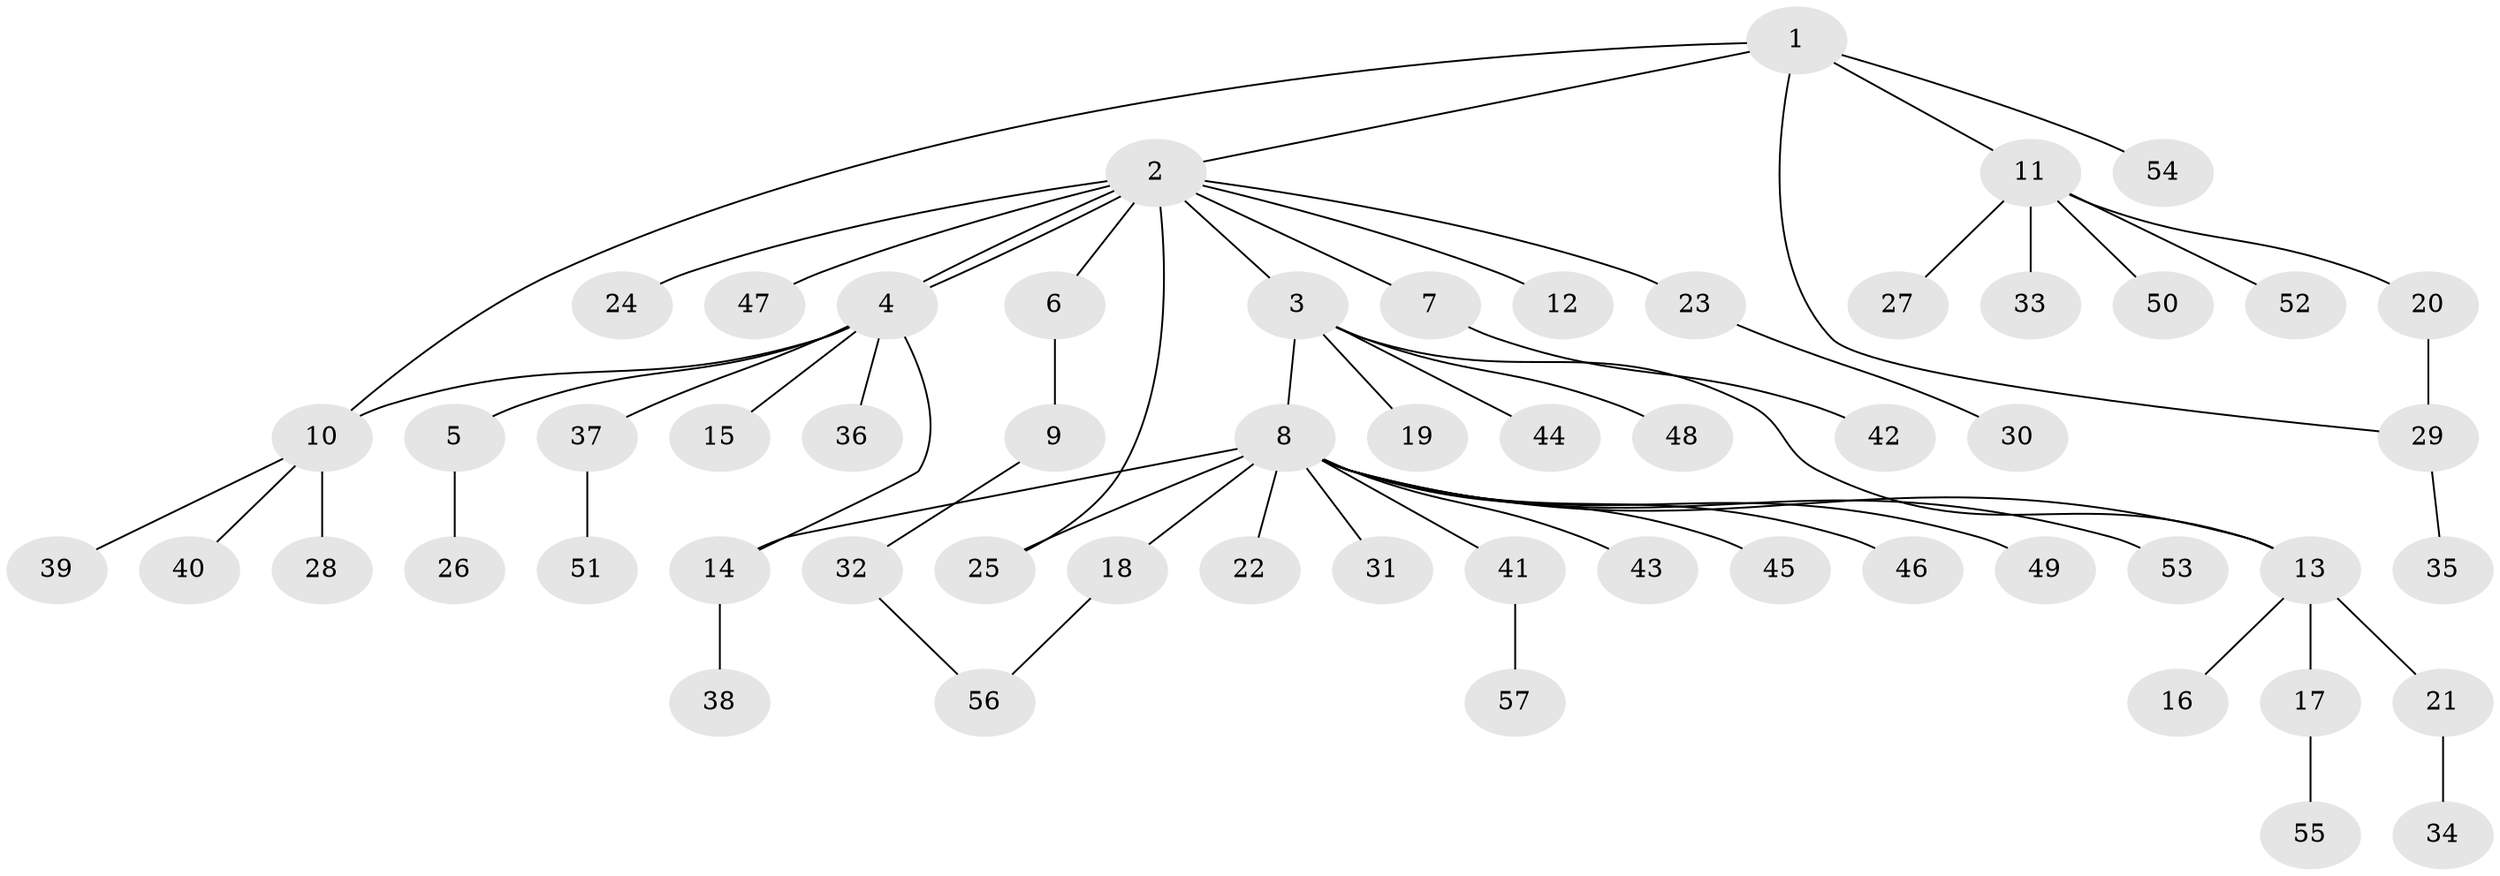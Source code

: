 // coarse degree distribution, {7: 0.024390243902439025, 14: 0.024390243902439025, 5: 0.07317073170731707, 1: 0.7073170731707317, 2: 0.14634146341463414, 13: 0.024390243902439025}
// Generated by graph-tools (version 1.1) at 2025/41/03/06/25 10:41:49]
// undirected, 57 vertices, 63 edges
graph export_dot {
graph [start="1"]
  node [color=gray90,style=filled];
  1;
  2;
  3;
  4;
  5;
  6;
  7;
  8;
  9;
  10;
  11;
  12;
  13;
  14;
  15;
  16;
  17;
  18;
  19;
  20;
  21;
  22;
  23;
  24;
  25;
  26;
  27;
  28;
  29;
  30;
  31;
  32;
  33;
  34;
  35;
  36;
  37;
  38;
  39;
  40;
  41;
  42;
  43;
  44;
  45;
  46;
  47;
  48;
  49;
  50;
  51;
  52;
  53;
  54;
  55;
  56;
  57;
  1 -- 2;
  1 -- 10;
  1 -- 11;
  1 -- 29;
  1 -- 54;
  2 -- 3;
  2 -- 4;
  2 -- 4;
  2 -- 6;
  2 -- 7;
  2 -- 12;
  2 -- 23;
  2 -- 24;
  2 -- 25;
  2 -- 47;
  3 -- 8;
  3 -- 13;
  3 -- 19;
  3 -- 44;
  3 -- 48;
  4 -- 5;
  4 -- 10;
  4 -- 14;
  4 -- 15;
  4 -- 36;
  4 -- 37;
  5 -- 26;
  6 -- 9;
  7 -- 42;
  8 -- 13;
  8 -- 14;
  8 -- 18;
  8 -- 22;
  8 -- 25;
  8 -- 31;
  8 -- 41;
  8 -- 43;
  8 -- 45;
  8 -- 46;
  8 -- 49;
  8 -- 53;
  9 -- 32;
  10 -- 28;
  10 -- 39;
  10 -- 40;
  11 -- 20;
  11 -- 27;
  11 -- 33;
  11 -- 50;
  11 -- 52;
  13 -- 16;
  13 -- 17;
  13 -- 21;
  14 -- 38;
  17 -- 55;
  18 -- 56;
  20 -- 29;
  21 -- 34;
  23 -- 30;
  29 -- 35;
  32 -- 56;
  37 -- 51;
  41 -- 57;
}
